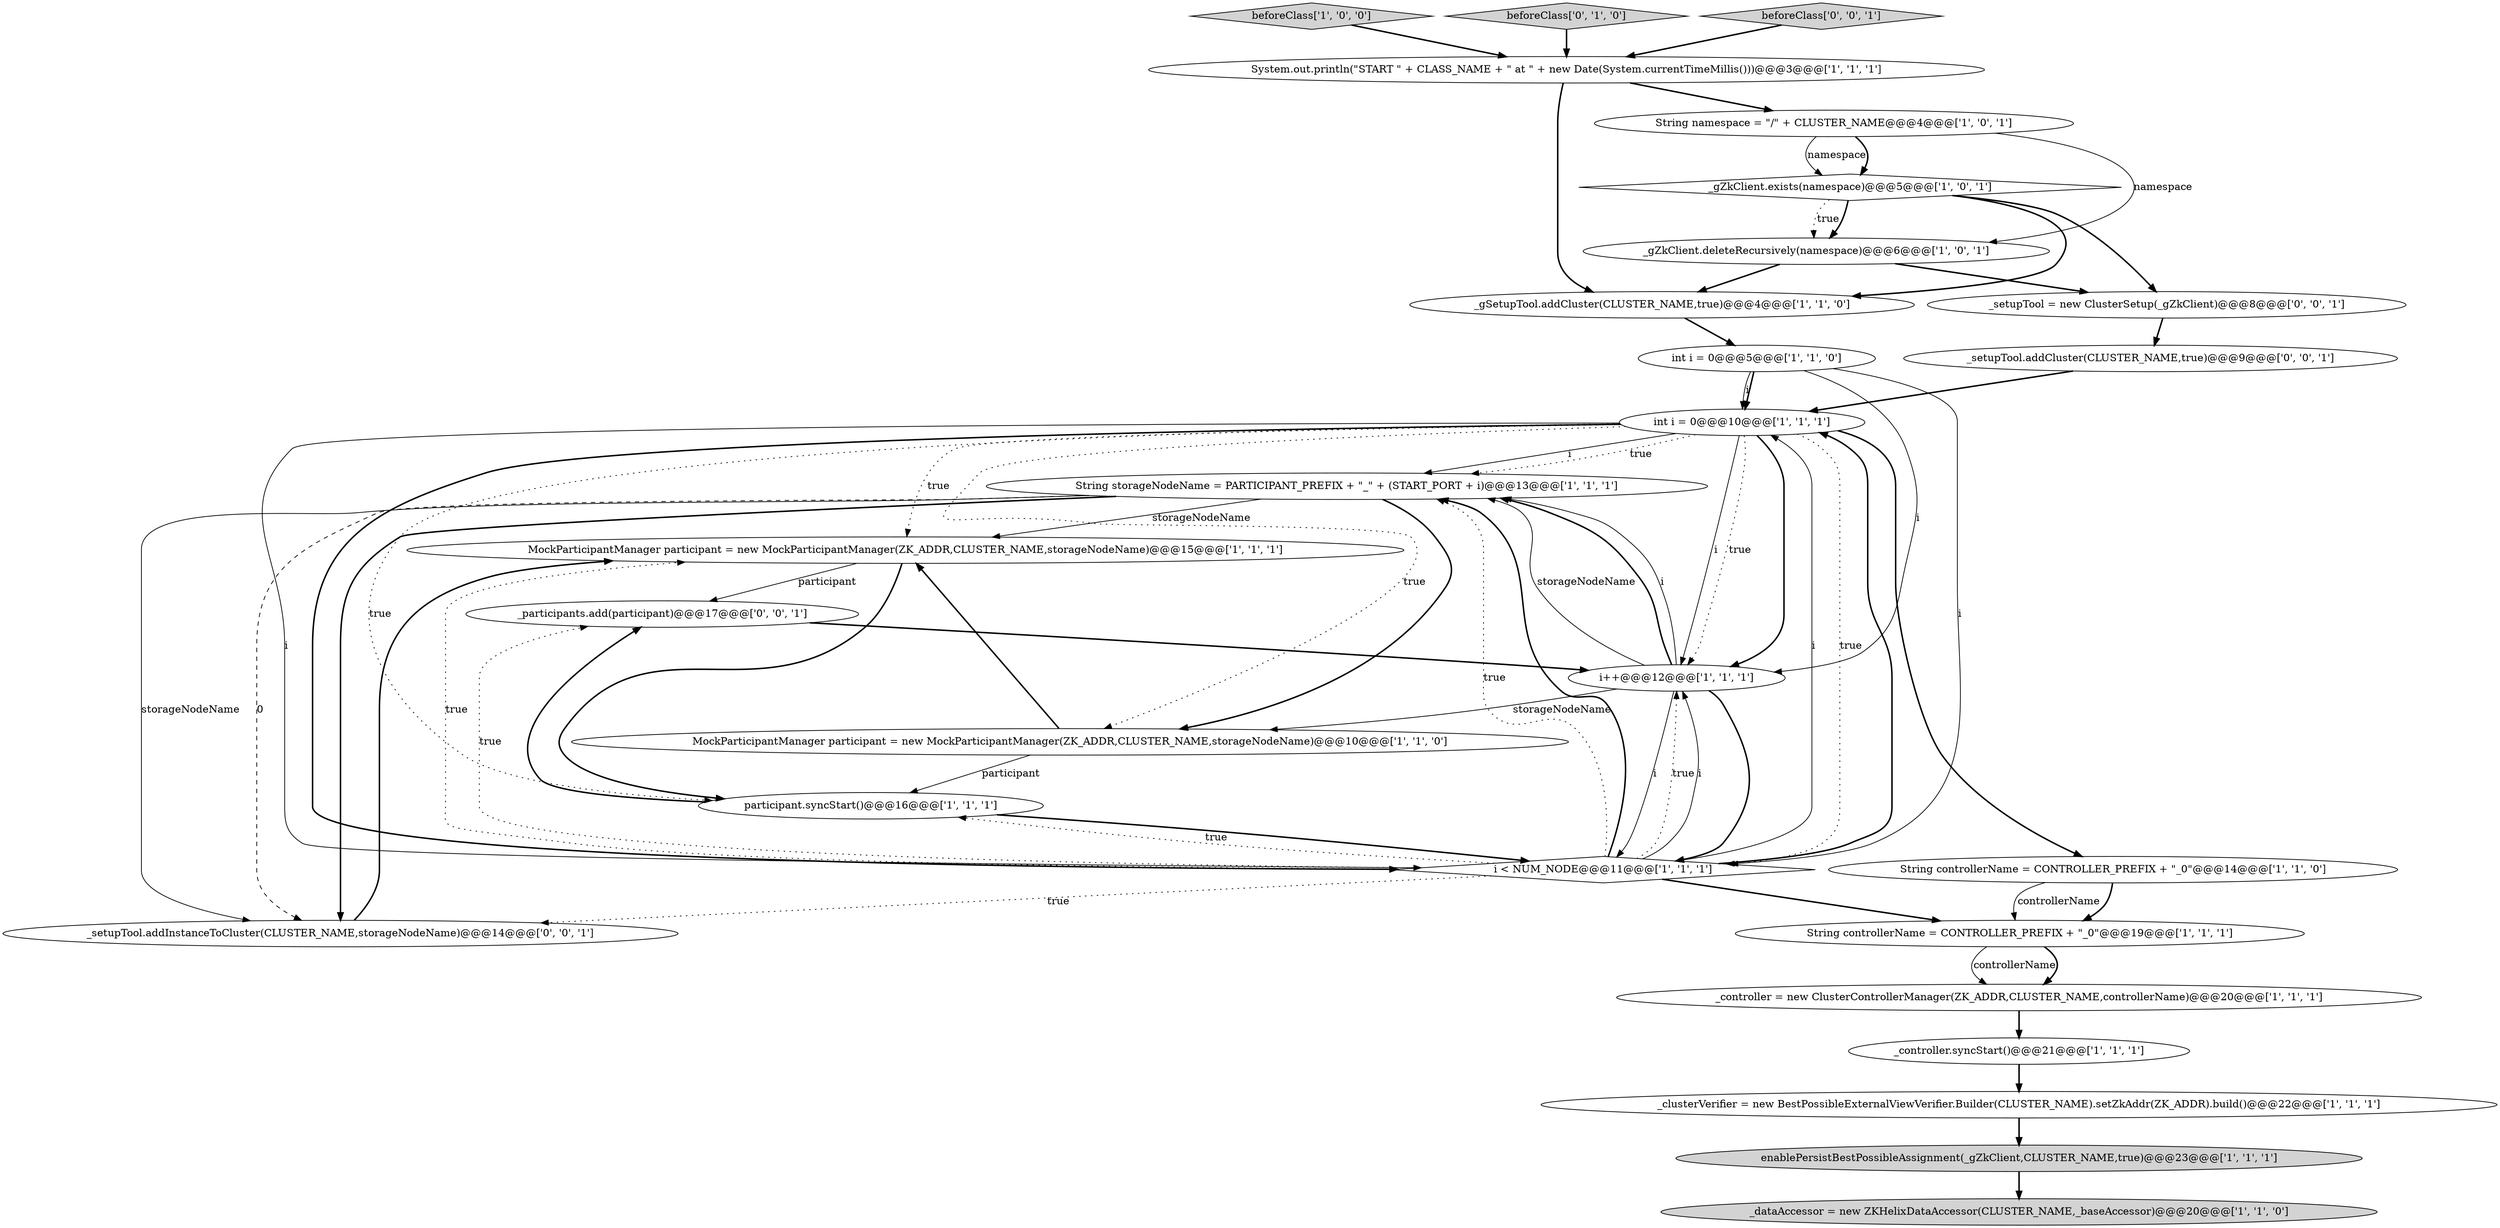 digraph {
9 [style = filled, label = "_controller = new ClusterControllerManager(ZK_ADDR,CLUSTER_NAME,controllerName)@@@20@@@['1', '1', '1']", fillcolor = white, shape = ellipse image = "AAA0AAABBB1BBB"];
10 [style = filled, label = "_gZkClient.exists(namespace)@@@5@@@['1', '0', '1']", fillcolor = white, shape = diamond image = "AAA0AAABBB1BBB"];
7 [style = filled, label = "_gZkClient.deleteRecursively(namespace)@@@6@@@['1', '0', '1']", fillcolor = white, shape = ellipse image = "AAA0AAABBB1BBB"];
11 [style = filled, label = "String storageNodeName = PARTICIPANT_PREFIX + \"_\" + (START_PORT + i)@@@13@@@['1', '1', '1']", fillcolor = white, shape = ellipse image = "AAA0AAABBB1BBB"];
16 [style = filled, label = "String controllerName = CONTROLLER_PREFIX + \"_0\"@@@14@@@['1', '1', '0']", fillcolor = white, shape = ellipse image = "AAA0AAABBB1BBB"];
19 [style = filled, label = "_gSetupTool.addCluster(CLUSTER_NAME,true)@@@4@@@['1', '1', '0']", fillcolor = white, shape = ellipse image = "AAA0AAABBB1BBB"];
17 [style = filled, label = "int i = 0@@@5@@@['1', '1', '0']", fillcolor = white, shape = ellipse image = "AAA0AAABBB1BBB"];
20 [style = filled, label = "beforeClass['1', '0', '0']", fillcolor = lightgray, shape = diamond image = "AAA0AAABBB1BBB"];
6 [style = filled, label = "_dataAccessor = new ZKHelixDataAccessor(CLUSTER_NAME,_baseAccessor)@@@20@@@['1', '1', '0']", fillcolor = lightgray, shape = ellipse image = "AAA0AAABBB1BBB"];
21 [style = filled, label = "beforeClass['0', '1', '0']", fillcolor = lightgray, shape = diamond image = "AAA0AAABBB2BBB"];
15 [style = filled, label = "_controller.syncStart()@@@21@@@['1', '1', '1']", fillcolor = white, shape = ellipse image = "AAA0AAABBB1BBB"];
18 [style = filled, label = "enablePersistBestPossibleAssignment(_gZkClient,CLUSTER_NAME,true)@@@23@@@['1', '1', '1']", fillcolor = lightgray, shape = ellipse image = "AAA0AAABBB1BBB"];
23 [style = filled, label = "_setupTool.addCluster(CLUSTER_NAME,true)@@@9@@@['0', '0', '1']", fillcolor = white, shape = ellipse image = "AAA0AAABBB3BBB"];
24 [style = filled, label = "beforeClass['0', '0', '1']", fillcolor = lightgray, shape = diamond image = "AAA0AAABBB3BBB"];
2 [style = filled, label = "i < NUM_NODE@@@11@@@['1', '1', '1']", fillcolor = white, shape = diamond image = "AAA0AAABBB1BBB"];
25 [style = filled, label = "_setupTool = new ClusterSetup(_gZkClient)@@@8@@@['0', '0', '1']", fillcolor = white, shape = ellipse image = "AAA0AAABBB3BBB"];
3 [style = filled, label = "int i = 0@@@10@@@['1', '1', '1']", fillcolor = white, shape = ellipse image = "AAA0AAABBB1BBB"];
4 [style = filled, label = "i++@@@12@@@['1', '1', '1']", fillcolor = white, shape = ellipse image = "AAA0AAABBB1BBB"];
5 [style = filled, label = "String controllerName = CONTROLLER_PREFIX + \"_0\"@@@19@@@['1', '1', '1']", fillcolor = white, shape = ellipse image = "AAA0AAABBB1BBB"];
8 [style = filled, label = "MockParticipantManager participant = new MockParticipantManager(ZK_ADDR,CLUSTER_NAME,storageNodeName)@@@15@@@['1', '1', '1']", fillcolor = white, shape = ellipse image = "AAA0AAABBB1BBB"];
12 [style = filled, label = "_clusterVerifier = new BestPossibleExternalViewVerifier.Builder(CLUSTER_NAME).setZkAddr(ZK_ADDR).build()@@@22@@@['1', '1', '1']", fillcolor = white, shape = ellipse image = "AAA0AAABBB1BBB"];
13 [style = filled, label = "System.out.println(\"START \" + CLASS_NAME + \" at \" + new Date(System.currentTimeMillis()))@@@3@@@['1', '1', '1']", fillcolor = white, shape = ellipse image = "AAA0AAABBB1BBB"];
22 [style = filled, label = "_participants.add(participant)@@@17@@@['0', '0', '1']", fillcolor = white, shape = ellipse image = "AAA0AAABBB3BBB"];
1 [style = filled, label = "MockParticipantManager participant = new MockParticipantManager(ZK_ADDR,CLUSTER_NAME,storageNodeName)@@@10@@@['1', '1', '0']", fillcolor = white, shape = ellipse image = "AAA0AAABBB1BBB"];
14 [style = filled, label = "participant.syncStart()@@@16@@@['1', '1', '1']", fillcolor = white, shape = ellipse image = "AAA0AAABBB1BBB"];
0 [style = filled, label = "String namespace = \"/\" + CLUSTER_NAME@@@4@@@['1', '0', '1']", fillcolor = white, shape = ellipse image = "AAA0AAABBB1BBB"];
26 [style = filled, label = "_setupTool.addInstanceToCluster(CLUSTER_NAME,storageNodeName)@@@14@@@['0', '0', '1']", fillcolor = white, shape = ellipse image = "AAA0AAABBB3BBB"];
25->23 [style = bold, label=""];
23->3 [style = bold, label=""];
3->2 [style = solid, label="i"];
2->11 [style = dotted, label="true"];
8->14 [style = bold, label=""];
3->11 [style = solid, label="i"];
24->13 [style = bold, label=""];
26->8 [style = bold, label=""];
2->4 [style = dotted, label="true"];
13->19 [style = bold, label=""];
11->26 [style = solid, label="storageNodeName"];
11->26 [style = dashed, label="0"];
3->2 [style = bold, label=""];
0->7 [style = solid, label="namespace"];
13->0 [style = bold, label=""];
3->1 [style = dotted, label="true"];
2->11 [style = bold, label=""];
15->12 [style = bold, label=""];
2->5 [style = bold, label=""];
17->3 [style = solid, label="i"];
11->26 [style = bold, label=""];
4->11 [style = bold, label=""];
2->8 [style = dotted, label="true"];
1->8 [style = bold, label=""];
5->9 [style = solid, label="controllerName"];
9->15 [style = bold, label=""];
8->22 [style = solid, label="participant"];
3->8 [style = dotted, label="true"];
3->14 [style = dotted, label="true"];
3->4 [style = solid, label="i"];
11->1 [style = bold, label=""];
17->3 [style = bold, label=""];
5->9 [style = bold, label=""];
10->25 [style = bold, label=""];
10->7 [style = dotted, label="true"];
0->10 [style = solid, label="namespace"];
2->14 [style = dotted, label="true"];
4->11 [style = solid, label="i"];
4->2 [style = bold, label=""];
10->19 [style = bold, label=""];
2->3 [style = bold, label=""];
0->10 [style = bold, label=""];
4->2 [style = solid, label="i"];
10->7 [style = bold, label=""];
20->13 [style = bold, label=""];
2->26 [style = dotted, label="true"];
3->4 [style = dotted, label="true"];
19->17 [style = bold, label=""];
17->4 [style = solid, label="i"];
2->4 [style = solid, label="i"];
4->11 [style = solid, label="storageNodeName"];
3->2 [style = dotted, label="true"];
22->4 [style = bold, label=""];
12->18 [style = bold, label=""];
7->25 [style = bold, label=""];
17->2 [style = solid, label="i"];
2->3 [style = solid, label="i"];
3->11 [style = dotted, label="true"];
2->22 [style = dotted, label="true"];
16->5 [style = bold, label=""];
14->2 [style = bold, label=""];
4->1 [style = solid, label="storageNodeName"];
3->16 [style = bold, label=""];
7->19 [style = bold, label=""];
1->14 [style = solid, label="participant"];
16->5 [style = solid, label="controllerName"];
11->8 [style = solid, label="storageNodeName"];
3->4 [style = bold, label=""];
18->6 [style = bold, label=""];
21->13 [style = bold, label=""];
14->22 [style = bold, label=""];
}
